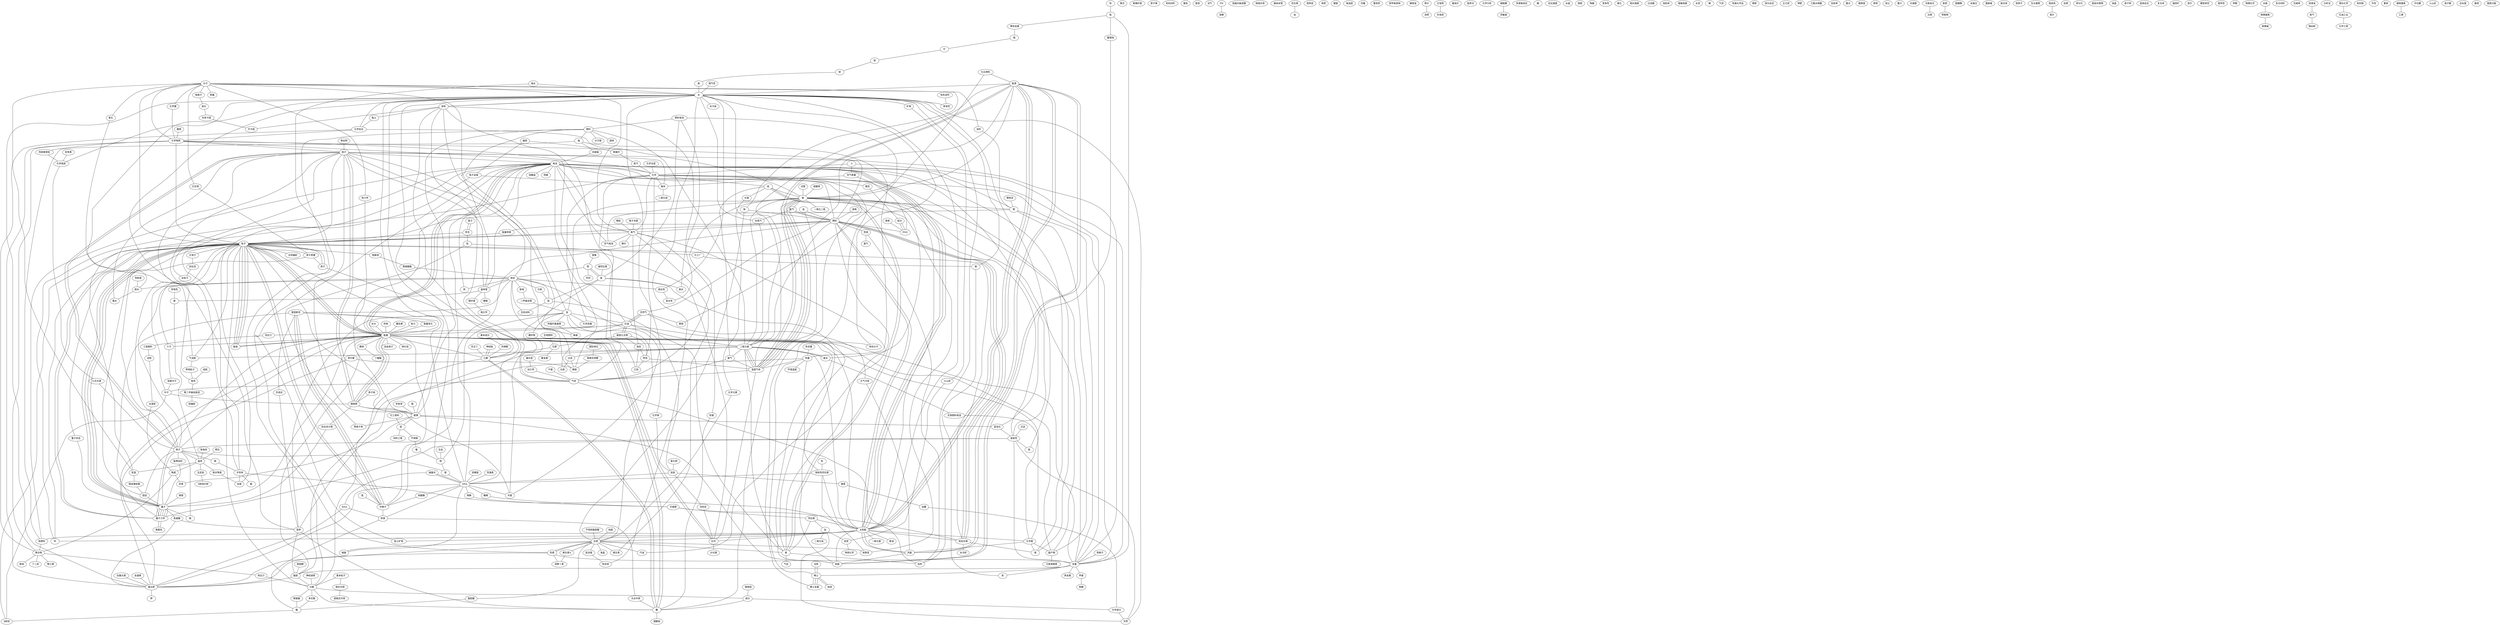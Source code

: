 graph {
化石燃料 -- 能源;
激素;
蛋白质;
能量;
合成 -- 汽油 -- 燃料 -- 氢气 -- 水蒸汽 -- 二氧化碳;
聚合;
液体;
玻璃 -- 蓝宝石;
电池;
纳米;
太阳能;
电池;
玻璃纤维;
电子;
原子弹;
粒子 -- 量子;
有机材料;
镀金;
电子;
核反应堆;
电池;
铁丝网 -- 电子;
塑料;
石油;
铀;
化学;
电池;
胰岛素 -- 能量 -- 脂肪;
过滤;
电子;
粒子 -- 量子状态 -- 量子;
裂变;
分解;
荷尔蒙;
电子;
电池;
化工厂;
爱因斯坦;
太阳能 -- 红外 -- 能量;
过滤;
电子;
过滤;
电池;
燃烧;
固态;
双螺旋 -- DNA -- 降解 -- 半衰期;
电子;
能量 -- 电池;
铅 -- 化工厂 -- 铬 -- 汞;
太阳能 -- 能源;
沼气;
氨基酸;
盐 -- 糖 -- 营养 -- 脂肪 -- 蛋白质;
PH -- 发酵;
冶炼 -- 稀土 -- 焙烧;
红外;
分子;
爱因斯坦;
核磁共振成像;
半导体;
镁 -- 玻璃 -- 铝 -- 材料工程;
峰值负荷;
量子力学 -- 放射性 -- 原子;
天然;
过滤;
微米 -- 二氧化硅;
水;
同位素 -- 氧;
半导体;
分子 -- 氧化 -- 气溶胶 -- 带电粒子 -- 电场 -- 电子 -- 暗物质 -- 玻璃 -- 核能 -- 能量 -- 自由电子;
半导体;
碳纳米管;
硫酸铁 -- 碳 -- 废水 -- 二氧化碳;
电子;
抗生素 -- 钴;
分子 -- 钠 -- 合成 -- 盐浓度 -- 有机体 -- 水 -- 蛋白质 -- 钾;
培养皿;
电子;
DNA;
燃料 -- 焚烧 -- 加热;
单质;
水 -- 水污染;
钛 -- 天然;
爱因斯坦 -- 中微子;
分子;
乙醇;
DNA;
电池;
尼古丁 -- 乙醇;
粒子;
能量 -- 能级 -- 粒子 -- 质子;
过滤;
分子 -- 粒子 -- 固态;
水蒸汽 -- 水;
生物燃料 -- 化肥 -- 乙醇 -- 分解 -- 成分 -- 糖 -- 藻酸钠;
电池;
蛋白质;
硬度;
电子 -- 原子;
海洛因;
铅;
固态;
电子;
电子;
粒子;
光缆;
成分;
太阳能;
国际单位 -- 普朗克常数 -- 精度;
量子;
分子;
电子;
纯度 -- 合成 -- 氧;
分子 -- 钠离子 -- 波长 -- 利多卡因 -- 可卡因;
燃料 -- 核反应堆 -- 水冷却;
金 -- 铜 -- 银;
铁 -- 氢 -- 氧 -- 氦 -- 光谱 -- 化学元素 -- 合成 -- 核聚变 -- 碳 -- 锂 -- 副产物 -- 元素周期表;
燃烧;
二氧化碳 -- 过滤;
固态;
剂量;
电子;
氢 -- 脱水 -- 燃料电池 -- 碳 -- 氢气 -- 燃料 -- 太阳能 -- 一氧化碳;
化学;
核能;
纳米;
电池;
量子;
大气污染;
过滤 -- 电子;
抗生素;
氙 -- 放射性同位素 -- 核聚变;
金;
合成;
重现性;
耐甲氧西林;
玻璃 -- 电池;
电池;
核磁共振成像;
海水 -- 水;
植物油;
核磁共振成像;
等价 -- 流明;
塑料 -- 晶体管 -- 电子;
PH;
金;
爱因斯坦 -- 量子力学 -- 量子;
爱因斯坦;
正电荷 -- 负电荷;
剂量;
过滤;
电子 -- 电池;
PH;
电子;
微克 -- 组分 -- PM2.5 -- 化学 -- 微米;
水;
能量;
精度;
最高价;
太阳能;
拉曼光谱 -- 蛋白质;
液体;
聚合物 -- 胶体;
过滤;
过滤;
天然气 -- 石油 -- 核能;
临界点;
化学分析;
电子;
海水;
海水 -- 色素 -- 蛋白质;
分子 -- 化学物质 -- 丙硫氧嘧啶 -- 化学组成 -- 水 -- 挥发性;
软骨素 -- 化学组成;
水;
饱和度 -- 疏水 -- 墨水;
过滤;
粒子 -- 量子;
晶体管;
金;
水;
玻璃 -- 沥青;
灵敏度;
PH;
核力 -- 能量;
石油;
碳 -- 放射性;
精度;
柴油;
多巴胺;
浓缩铀;
甲烷 -- 温室气体;
过滤;
多普勒效应;
化学元素;
中微子;
焚烧;
铀 -- 浓缩铀 -- 电池 -- 半导体 -- 太阳能;
分子 -- 溶剂;
氧气 -- 摩尔;
DNA;
酸;
纳米 -- 疏水 -- 水;
太阳能 -- 核反应堆;
胰岛素;
量子 -- 铷 -- 原子;
化学;
反应速度;
过滤;
合成 -- 蛋白质;
晶体管 -- 烯;
量子力学 -- 量子;
同位素;
水晶;
氨基酸 -- 营养;
蛋白质;
烧瓶;
过滤;
焚烧;
空气质量 -- PM2.5;
粒子 -- 量子;
碳 -- 含量 -- 放射性 -- 氮;
精度;
电子;
微粒 -- 氧气 -- 粒子;
锂 -- 电池 -- 氧气 -- 空气电池;
太阳能 -- 化学;
能源;
试管;
DNA;
陶器;
铀;
竞争性;
电子;
DNA;
电池;
纳米 -- 精度;
催化;
粒子;
原子;
化学物质 -- 含量 -- 汞;
相对速度;
能量 -- 乙醇 -- 糖;
红外;
过滤器;
带电粒子;
电池;
粒子;
合成 -- 维生素;
爱因斯坦;
质子;
氰化物;
转录 -- 光合作用 -- 糖;
碳 -- 温室气体 -- 能源;
太阳能;
组分 -- PM2.5 -- 含量 -- 化学 -- 微克;
太阳能 -- 风能;
临界点;
太阳能 -- 电池;
氢气;
磁铁 -- 电子自旋 -- 自旋;
营养;
固态;
光谱;
太阳能 -- 水;
爱因斯坦;
玻璃;
金;
能量 -- 含量 -- 脂肪;
固态;
分子;
固态;
焚烧 -- 氯气;
线粒体;
能量;
转录;
接触电极;
粒子 -- 中子 -- 暗物质;
玻璃;
粒子;
铂 -- 含量 -- 贵金属;
粒子;
红外;
铀;
咖啡因 -- 成分 -- 化学成分 -- 天然;
PH;
水泥;
游离 -- 燃料 -- 粒子 -- 红外;
海水;
塑料 -- 分解 -- 聚氨酯 -- 酶;
氧气 -- 氧 -- 气态;
碘;
精度;
废气;
氧气 -- 化学 -- 甲烷;
质子;
能量 -- 粒子;
过滤;
干燥 -- 气体 -- 加热;
电子;
燃料;
气流;
铀;
色素 -- 含量 -- 甲基 -- 焦糖;
二氧化碳 -- 太阳能 -- 化学能 -- 风能 -- 能源;
过滤;
神经肽 -- 乙醇;
爱因斯坦 -- 能量变化 -- 能量 -- 量子力学 -- 量子;
离子浓度 -- 氧气;
电子;
电子;
同位素 -- 钛 -- 岩浆 -- 地球化学;
塑料 -- 分子链;
最外层 -- 动力学 -- 气体;
空气质量;
氩 -- 中微子;
爱因斯坦 -- 中微子;
有毒化学品;
等价;
钢铁;
光缆;
中微子 -- 粒子;
部分反应;
神经肽 -- 乙醇;
过滤器;
能量;
正己烷;
二氧化碳;
爱因斯坦;
热量 -- 环境温度;
糖;
能量;
介子;
合金 -- 铜;
稀土 -- 稀土金属 -- 电池;
钾肥;
金 -- 石油;
太阳能 -- 风能;
铝 -- 不锈钢 -- 镍 -- 铜;
水;
聚合;
分子 -- 衍生物 -- 原子质量 -- 原子 -- 酞菁染料 -- 量子;
电池;
过滤;
太阳能 -- 燃料 -- 电池 -- 化学;
能量 -- 原子 -- 量子 -- 量子力学 -- 普朗克;
介子 -- 低能中子 -- 中子;
乙酰水杨酸;
中微子;
钛 -- 二氧化钛;
燃料电池 -- 氢;
原子核 -- 暗物质;
化工原料 -- 铝;
DNA;
PH;
电池;
过滤;
导电性 -- 烯 -- 晶体 -- 陶瓷 -- 聚合物 -- 丁二炔;
聚合物 -- 化学反应 -- 化学物质 -- 化学 -- 室温;
剂量;
能量 -- 二氧化碳 -- 能源;
反射率;
过滤器;
露点;
过滤;
石油;
二氧化碳;
原子;
光谱;
粒子 -- 正电子 -- 狄拉克 -- 反粒子 -- 电子 -- 暗物质 -- 狄拉克方程 -- 量子;
太阳能;
电子;
粒子;
极限值;
中微子;
光缆;
饱和度;
石油 -- 光缆;
石油 -- 剪应力 -- 工程塑料 -- 淀粉 -- 水煤浆 -- 陶瓷 -- 沥青;
铁 -- 纳米 -- 铈 -- 电池 -- 稀土 -- 稀土金属;
过滤;
过滤 -- 光缆;
电子;
基本粒子 -- 分解 -- 粒子 -- 电子;
铱 -- 铂 -- 稀有金属 -- 锇 -- 钌 -- 钯 -- 铑 -- 族 -- 水;
分子;
钢铁;
热含量 -- 热量 -- 温室气体;
青铜;
可卡因;
玄武岩;
爱因斯坦;
太阳能 -- 电池;
等离子体;
荷尔蒙 -- 精度;
碱基对 -- DNA;
电子;
硅尘;
过滤;
电子 -- 墨水;
晶体管;
氰化物 -- 溶液 -- 激素;
过滤;
胆固醇 -- 脂肪;
PH;
能量 -- 暗物质;
临界点;
分子 -- 水;
量计;
光谱图;
能量 -- 能级 -- 粒子 -- 质子;
过滤;
DNA -- 丰度 -- 暗物质;
水分 -- 能量;
能源;
不饱和脂肪酸 -- 合成 -- 脂肪酸 -- 酶;
电子;
PH;
暗物质;
光致发光 -- 白铜;
富集 -- 铁 -- 氢 -- 硅 -- 氧 -- 氦 -- 碳 -- 化学反应;
含量 -- 稀土;
碳;
抗生素;
加热;
铀;
胶质 -- 萃取物;
过滤;
脱髓鞘;
温室气体;
丝蛋白;
粒子 -- 量子力学;
水;
量子;
精度;
多巴胺;
纳米;
蓖麻毒;
气态;
电池;
晶体管 -- 棉纤维 -- 电化学;
RNA -- 蛋白质;
太阳能 -- 能量;
化学家 -- 溶液 -- DNA -- 液体;
盐 -- 燃料 -- 氧气 -- 维生素;
金;
石油 -- 二氧化碳 -- 燃料 -- PM2.5 -- 空气质量 -- 微米;
聚合;
核反应堆;
嵌合体;
原子;
纳米 -- 疏水性 -- 水 -- 液体;
硅 -- 无机材料 -- 纳米 -- 原子 -- 银 -- DNA -- 粒子;
铁原子;
爱因斯坦 -- 中微子 -- 能量 -- 介子 -- 粒子;
化学物质 -- 电子;
生长激素;
合成 -- 准晶;
玻璃;
红外 -- 温室气体 -- 二氧化碳;
气体;
水 -- 铬;
透气性 -- 水 -- 天然;
乙醇;
过滤;
分子;
电子;
红外;
金 -- 化学武器 -- 化学;
吸收热 -- 胶片;
自燃;
量子;
辉石 -- 晶体 -- 玄武岩 -- X射线衍射;
DNA;
电池 -- 精度;
电池;
石油 -- 碳氢化合物 -- 化肥 -- 重金属;
转分化;
激素;
试管;
嵌段共聚物;
电子;
能量 -- 电池;
液晶;
焚烧;
能源;
过滤器;
原子钟;
连锁反应;
温室气体 -- 碳 -- 一氧化二氮;
普朗克;
竞争性;
稀土;
纳米 -- 晶体管;
量子;
水;
碳纳米管;
蛋白质;
DNA;
能源;
纳米;
DNA;
分子 -- 制备;
粒子;
有机分子 -- 水;
锂电池 -- 锂 -- 含量 -- 电池;
能量 -- 红外;
石油;
电池;
粒子;
水;
过滤;
铀 -- 热量 -- 放射性同位素 -- 太阳能 -- 钚 -- 电池;
有机溶剂 -- 挥发性;
纳米 -- 爱因斯坦;
含量;
电池;
碳 -- 温室气体 -- 二氧化碳 -- 营养;
过滤器;
电子;
一氧化碳;
电子;
血凝素 -- 蛋白质;
聚合物 -- 热应力 -- 分解;
电池;
微管 -- 量子;
复合体;
电池;
过滤 -- 精度;
电池;
燃料 -- 核反应堆 -- 煤 -- 化学;
磁铁矿;
动力学;
电池;
塑料 -- 玻璃;
胶子 -- 夸克 -- 粒子 -- 玻璃 -- 等离子体;
聚合物 -- 聚乙烯;
DNA -- 电池;
剂量;
波尔;
爱因斯坦;
过滤;
过滤;
过滤;
纳米;
燃料;
量子;
分子 -- 金 -- 爆炸物 -- 气体 -- 化学;
石油;
过滤;
碱基对 -- RNA -- 转录 -- DNA -- 蛋白质;
焚烧;
大气污染;
爱因斯坦 -- 能量 -- 暗物质;
热电 -- 能量 -- 碲化铅;
聚合;
塑料 -- 铀 -- 核燃料 -- 聚合物 -- 化学物质;
等价;
副产物;
粒子;
能源;
分子;
电子;
磁铁 -- 再循环 -- 氦气 -- 化学 -- 氦 -- 废气 -- 气体;
模型研究;
超导性;
中微子 -- 燃料 -- 能量转移 -- 粒子 -- 能量;
激素 -- 血糖 -- 化学成分;
DNA;
燃料 -- 电子;
天然气 -- 石油 -- 碳氢化合物;
精度;
粒子 -- 原子质量 -- 质子 -- 气体 -- 中子 -- X射线;
玻璃 -- 电子;
能量 -- 化学能 -- 煤 -- 电池;
能源;
竞争性;
液体 -- 黏土 -- 化学反应 -- 水 -- 矿物 -- 火山岩;
太阳能 -- 粘土矿物 -- 电池 -- 硅酸盐;
电子;
X射线;
分子;
过滤器;
分解;
光缆;
DNA;
温室气体 -- 能源;
金 -- 合成 -- 维生素A -- 胡萝卜素;
基本成分 -- 丙烯醛 -- 乙醇 -- 糖;
粒子;
玻璃;
含量;
粒子 -- 量子力学 -- 量子;
分子;
微米;
能量;
电子;
二氧化碳;
抗生素;
核反应堆;
玻璃;
能量;
疏水性 -- 亲水性 -- 液体 -- 水 -- 加热;
半衰期;
化学;
原子钟;
粒子;
甲醇;
PH;
临界点;
燃料电池 -- 塑料 -- 二氧化碳 -- 废水 -- 生物燃料电池 -- 化学能 -- 副产物 -- 能量 -- 有机分子;
电子;
物理化学;
铁离子 -- 含量;
冰毒 -- 麻黄碱类 -- 麻黄碱;
复合材料;
二氧化碳 -- 气溶胶 -- 粒子 -- 太阳辐射;
纳米;
量子力学 -- 普朗克;
合成 -- 色素;
压缩率;
天然气 -- 石油;
润滑油 -- 氮气 -- 钢丝刷;
过滤;
电池;
DNA;
甲烷 -- 乙烷;
钠 -- 燃料 -- 核反应堆;
热量 -- 脂肪 -- 分解 -- 糖 -- 能量 -- 蛋白质;
酸雨 -- 化学物质 -- 石油;
氧气;
臭氧 -- PM2.5;
燃料;
太阳能 -- 柴油;
激素;
电池;
能量 -- 暗物质;
合成 -- 碱基 -- DNA;
钢铁;
天然;
分子 -- 热力学 -- 能量 -- 粒子;
太阳能;
金;
能量 -- 量子 -- 氨基酸 -- 蛋白质;
DNA;
过滤;
分析法;
玻璃;
电子;
能量 -- 电池;
热量;
量子;
试管 -- 碳 -- 温室气体 -- 水 -- 营养;
爱因斯坦 -- 负效应 -- 营养;
电池;
石油;
柴油;
DNA;
铁 -- 炸药;
纳米;
电子;
成分;
PH;
理论化学 -- 石油工业 -- 化学工程;
石油;
量子;
聚合物;
分子 -- 室温 -- 微波激射器 -- 固态 -- 原子 -- 晶体 -- 绝对零度 -- 自旋;
二氧化碳 -- 氧 -- 加热;
粒子;
空气质量;
钚 -- 粒子 -- 核反应堆 -- 半衰期 -- 同位素 -- 太阳能 -- 核燃料 -- 电池 -- 放射性;
聚合;
电子;
太阳能 -- 能源 -- 水;
成分;
火山岩 -- 岩浆;
化学组成 -- 火花光谱 -- 原子;
神经递质 -- 分解 -- 多巴胺 -- 酶;
爱因斯坦;
石油 -- 能量;
转录;
荷尔蒙 -- 蛋白质;
铜;
太阳能 -- 合成 -- 色素 -- 胡萝卜素;
培养皿;
有机物;
铁电体 -- 晶体 -- 室温;
乙醇;
过滤器;
晶体管;
电子自旋 -- 微米 -- 电子 -- 半导体 -- 自旋;
胶子 -- 夸克 -- 铅 -- 等离子体;
二氧化碳 -- 废气 -- 温室气体 -- 气体 -- 碳 -- 副产物;
氧气 -- 液态 -- 甲烷;
晶体管 -- 电池;
中微子 -- 粒子;
压缩率;
液体 -- 可卡因;
折射率 -- 玻璃 -- 水;
电子;
固态 -- 量子;
电池;
海洛因;
中性;
化学合成 -- 化学;
石油;
不锈钢;
分解;
抗生素;
粒子 -- 量子;
碳同位素 -- 氢 -- 丰度 -- 水 -- 氮;
二氧化碳 -- 温室气体;
原子;
气态;
塑料;
重排;
纳米 -- 溶液 -- 活性炭 -- 红外 -- 分光镜;
植物激素 -- 乙烯;
基本粒子 -- 相互作用 -- 弱相互作用;
硅胶 -- 电场 -- 聚二甲基硅氧烷 -- 硅橡胶;
石油;
晶体管 -- 栅极;
蛋白质;
电池;
中位数;
水;
能源;
细胞膜 -- 灵敏度;
电子;
暗物质;
气态;
能量;
能级 -- 粒子;
天然气 -- 燃烧 -- 化石燃料;
金 -- 化学家;
能量;
能级 -- 粒子;
铜 -- 水 -- 乙醇 -- 液体;
塑料 -- 固体;
电池;
玻璃;
PH;
过滤;
聚合;
火山灰;
粒子;
过滤;
衍射 -- 硅 -- 纳米 -- 电子 -- 原子 -- 镓 -- 半导体 -- 铟;
碳 -- 能源 -- 核能;
溶剂 -- 锂 -- 粒子 -- 电解液 -- 聚碳酸酯 -- 纳米 -- 放电 -- 二甲基亚砜 -- 金 -- 碳 -- 空气电池 -- 电池 -- 阴极;
DNA;
电子数;
电子;
化学物质 -- 蛋白质;
量子力学 -- 量子;
太阳辐射;
近似值;
重金属;
纳米 -- 衍射;
液体;
盐;
铀;
放电;
太阳能 -- 能源 -- 风能;
铂 -- 酸侵蚀 -- 蓝宝石 -- 放射性 -- 天然;
分子 -- 化学键 -- 化学物质 -- 粒子 -- 原子;
电池;
电池;
精度;
过滤;
海洛因;
沉淀 -- 放射性;
电子;
电池;
化学;
DNA;
基频;
稀土 -- 稀土金属;
PH;
量子;
电子;
性激素 -- DNA;
氧气;
胶片;
加热;
族;
纳米;
电子;
过滤;
能源 -- 天然气 -- 大气污染 -- 风能 -- 核能 -- 太阳能;
量子;
塑料;
水;
量子;
放射性同位素 -- DNA -- 糖精 -- 半衰期;
胞质分裂;
甲烷 -- 碳氢化合物 -- 液态 -- 乙烷 -- 液体;
光缆;
粒子;
红外;
碳 -- 二氧化碳;
玻璃;
晶体管;
过滤;
电池;
太阳能 -- 电池;
晶体管;
金 -- 肉毒杆菌毒素 -- 蜂毒 -- 液体;
过滤;
碱基对 -- DNA -- 核酸酶 -- 中微子 -- 转录 -- 酶 -- X射线 -- 粒子;
电池;
能源 -- 核能;
临界点;
试管;
过滤;
分子 -- 氧气 -- 羟基 -- 糖 -- 能量 -- 酮体 -- 丁酸酯;
胶片;
电池;
冶炼 -- 稀土 -- 焙烧;
金 -- 营养;
玻璃;
过滤;
}